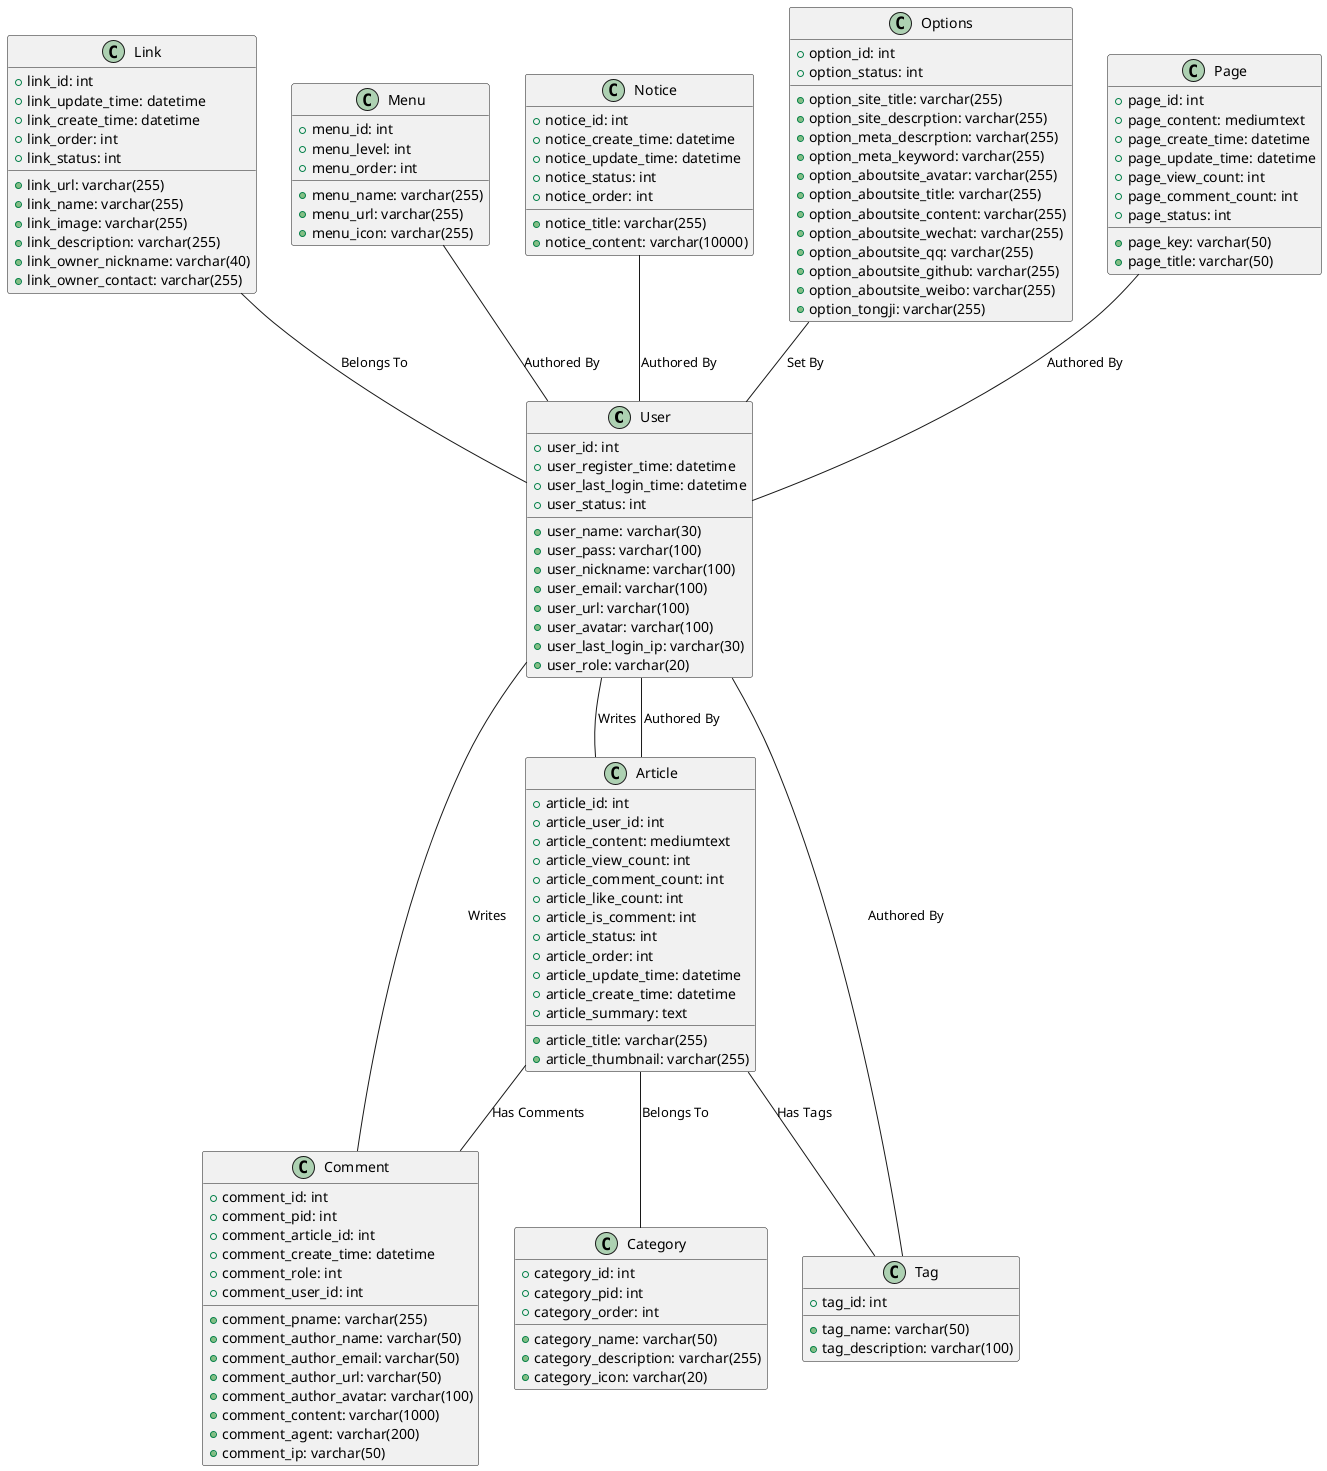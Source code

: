 @startuml
!define ENTITY class
!define TABLE class

ENTITY User {
  + user_id: int
  + user_name: varchar(30)
  + user_pass: varchar(100)
  + user_nickname: varchar(100)
  + user_email: varchar(100)
  + user_url: varchar(100)
  + user_avatar: varchar(100)
  + user_last_login_ip: varchar(30)
  + user_register_time: datetime
  + user_last_login_time: datetime
  + user_status: int
  + user_role: varchar(20)
}

ENTITY Article {
  + article_id: int
  + article_user_id: int
  + article_title: varchar(255)
  + article_content: mediumtext
  + article_view_count: int
  + article_comment_count: int
  + article_like_count: int
  + article_is_comment: int
  + article_status: int
  + article_order: int
  + article_update_time: datetime
  + article_create_time: datetime
  + article_summary: text
  + article_thumbnail: varchar(255)
}

ENTITY Category {
  + category_id: int
  + category_pid: int
  + category_name: varchar(50)
  + category_description: varchar(255)
  + category_order: int
  + category_icon: varchar(20)
}

ENTITY Tag {
  + tag_id: int
  + tag_name: varchar(50)
  + tag_description: varchar(100)
}

ENTITY Comment {
  + comment_id: int
  + comment_pid: int
  + comment_pname: varchar(255)
  + comment_article_id: int
  + comment_author_name: varchar(50)
  + comment_author_email: varchar(50)
  + comment_author_url: varchar(50)
  + comment_author_avatar: varchar(100)
  + comment_content: varchar(1000)
  + comment_agent: varchar(200)
  + comment_ip: varchar(50)
  + comment_create_time: datetime
  + comment_role: int
  + comment_user_id: int
}

ENTITY Link {
  + link_id: int
  + link_url: varchar(255)
  + link_name: varchar(255)
  + link_image: varchar(255)
  + link_description: varchar(255)
  + link_owner_nickname: varchar(40)
  + link_owner_contact: varchar(255)
  + link_update_time: datetime
  + link_create_time: datetime
  + link_order: int
  + link_status: int
}

ENTITY Menu {
  + menu_id: int
  + menu_name: varchar(255)
  + menu_url: varchar(255)
  + menu_level: int
  + menu_icon: varchar(255)
  + menu_order: int
}

ENTITY Notice {
  + notice_id: int
  + notice_title: varchar(255)
  + notice_content: varchar(10000)
  + notice_create_time: datetime
  + notice_update_time: datetime
  + notice_status: int
  + notice_order: int
}

ENTITY Options {
  + option_id: int
  + option_site_title: varchar(255)
  + option_site_descrption: varchar(255)
  + option_meta_descrption: varchar(255)
  + option_meta_keyword: varchar(255)
  + option_aboutsite_avatar: varchar(255)
  + option_aboutsite_title: varchar(255)
  + option_aboutsite_content: varchar(255)
  + option_aboutsite_wechat: varchar(255)
  + option_aboutsite_qq: varchar(255)
  + option_aboutsite_github: varchar(255)
  + option_aboutsite_weibo: varchar(255)
  + option_tongji: varchar(255)
  + option_status: int
}

ENTITY Page {
  + page_id: int
  + page_key: varchar(50)
  + page_title: varchar(50)
  + page_content: mediumtext
  + page_create_time: datetime
  + page_update_time: datetime
  + page_view_count: int
  + page_comment_count: int
  + page_status: int
}

User -- Article : Writes
User -- Comment : Writes
Article -- Category : Belongs To
Article -- Tag : Has Tags
Article -- Comment : Has Comments
Article -- User : Authored By
Link -- User : Belongs To
Menu -- User : Authored By
Notice -- User : Authored By
Options -- User : Set By
Page -- User : Authored By
Tag -- User : Authored By

@enduml
